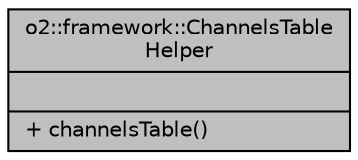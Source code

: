 digraph "o2::framework::ChannelsTableHelper"
{
 // INTERACTIVE_SVG=YES
  bgcolor="transparent";
  edge [fontname="Helvetica",fontsize="10",labelfontname="Helvetica",labelfontsize="10"];
  node [fontname="Helvetica",fontsize="10",shape=record];
  Node1 [label="{o2::framework::ChannelsTable\lHelper\n||+ channelsTable()\l}",height=0.2,width=0.4,color="black", fillcolor="grey75", style="filled" fontcolor="black"];
}
